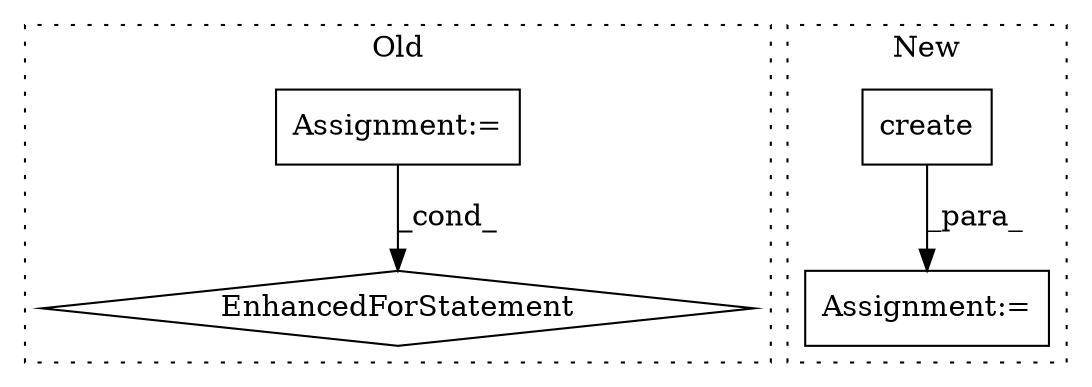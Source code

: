 digraph G {
subgraph cluster0 {
1 [label="EnhancedForStatement" a="70" s="825,921" l="57,2" shape="diamond"];
4 [label="Assignment:=" a="7" s="825,921" l="57,2" shape="box"];
label = "Old";
style="dotted";
}
subgraph cluster1 {
2 [label="create" a="32" s="892" l="8" shape="box"];
3 [label="Assignment:=" a="7" s="877" l="1" shape="box"];
label = "New";
style="dotted";
}
2 -> 3 [label="_para_"];
4 -> 1 [label="_cond_"];
}